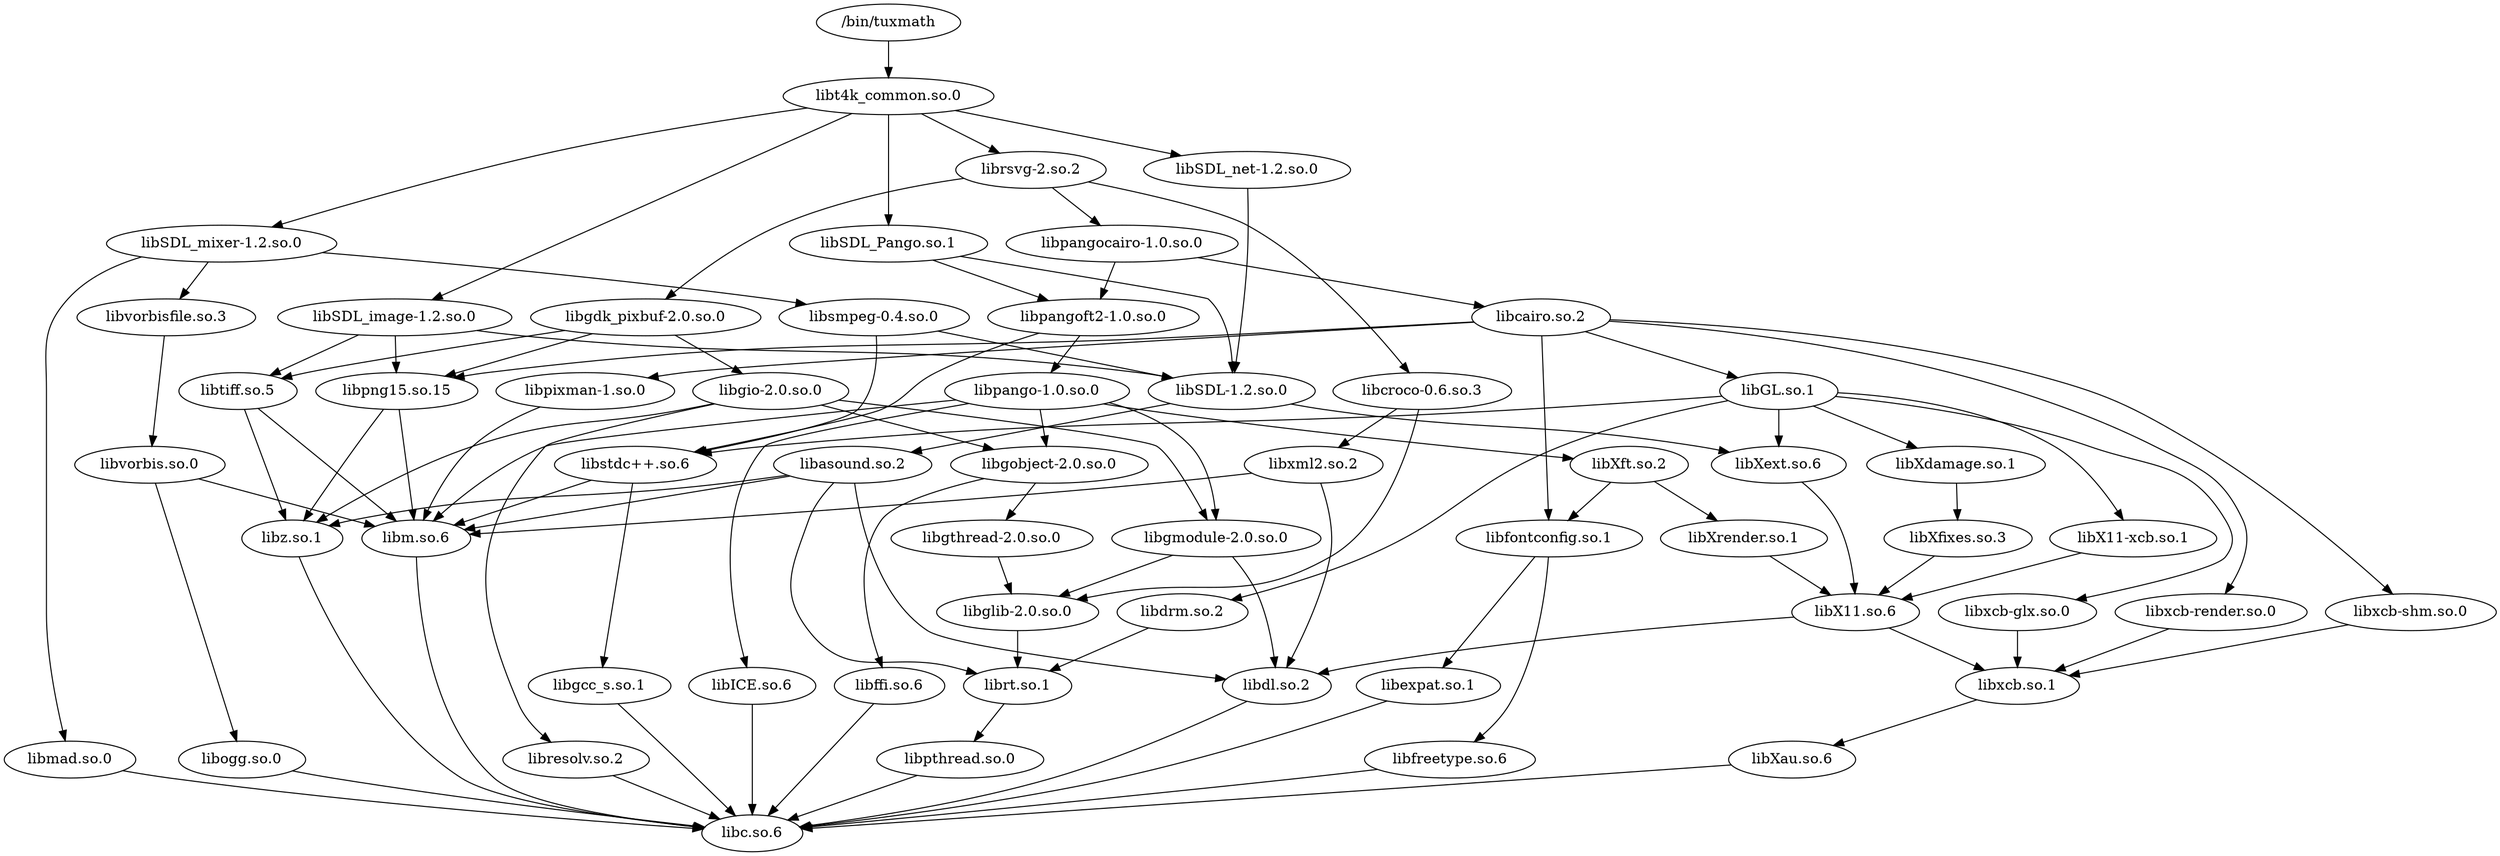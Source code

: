 digraph G {
	graph [layout=dot];
	_bin_tuxmath	 [label="/bin/tuxmath"];
	libt4k_common_so_0	 [label="libt4k_common.so.0"];
	_bin_tuxmath -> libt4k_common_so_0;
	librt_so_1	 [label="librt.so.1"];
	libpthread_so_0	 [label="libpthread.so.0"];
	librt_so_1 -> libpthread_so_0;
	libdl_so_2	 [label="libdl.so.2"];
	libc_so_6	 [label="libc.so.6"];
	libdl_so_2 -> libc_so_6;
	libpthread_so_0 -> libc_so_6;
	libm_so_6	 [label="libm.so.6"];
	libm_so_6 -> libc_so_6;
	libSDL_1_2_so_0	 [label="libSDL-1.2.so.0"];
	libXext_so_6	 [label="libXext.so.6"];
	libSDL_1_2_so_0 -> libXext_so_6;
	libasound_so_2	 [label="libasound.so.2"];
	libSDL_1_2_so_0 -> libasound_so_2;
	libSDL_image_1_2_so_0	 [label="libSDL_image-1.2.so.0"];
	libtiff_so_5	 [label="libtiff.so.5"];
	libSDL_image_1_2_so_0 -> libtiff_so_5;
	libpng15_so_15	 [label="libpng15.so.15"];
	libSDL_image_1_2_so_0 -> libpng15_so_15;
	libSDL_image_1_2_so_0 -> libSDL_1_2_so_0;
	libSDL_mixer_1_2_so_0	 [label="libSDL_mixer-1.2.so.0"];
	libvorbisfile_so_3	 [label="libvorbisfile.so.3"];
	libSDL_mixer_1_2_so_0 -> libvorbisfile_so_3;
	libsmpeg_0_4_so_0	 [label="libsmpeg-0.4.so.0"];
	libSDL_mixer_1_2_so_0 -> libsmpeg_0_4_so_0;
	libmad_so_0	 [label="libmad.so.0"];
	libSDL_mixer_1_2_so_0 -> libmad_so_0;
	librsvg_2_so_2	 [label="librsvg-2.so.2"];
	libgdk_pixbuf_2_0_so_0	 [label="libgdk_pixbuf-2.0.so.0"];
	librsvg_2_so_2 -> libgdk_pixbuf_2_0_so_0;
	libpangocairo_1_0_so_0	 [label="libpangocairo-1.0.so.0"];
	librsvg_2_so_2 -> libpangocairo_1_0_so_0;
	libcroco_0_6_so_3	 [label="libcroco-0.6.so.3"];
	librsvg_2_so_2 -> libcroco_0_6_so_3;
	libgio_2_0_so_0	 [label="libgio-2.0.so.0"];
	libgobject_2_0_so_0	 [label="libgobject-2.0.so.0"];
	libgio_2_0_so_0 -> libgobject_2_0_so_0;
	libgmodule_2_0_so_0	 [label="libgmodule-2.0.so.0"];
	libgio_2_0_so_0 -> libgmodule_2_0_so_0;
	libz_so_1	 [label="libz.so.1"];
	libgio_2_0_so_0 -> libz_so_1;
	libresolv_so_2	 [label="libresolv.so.2"];
	libgio_2_0_so_0 -> libresolv_so_2;
	libgdk_pixbuf_2_0_so_0 -> libtiff_so_5;
	libgdk_pixbuf_2_0_so_0 -> libgio_2_0_so_0;
	libgdk_pixbuf_2_0_so_0 -> libpng15_so_15;
	libcairo_so_2	 [label="libcairo.so.2"];
	libpixman_1_so_0	 [label="libpixman-1.so.0"];
	libcairo_so_2 -> libpixman_1_so_0;
	libfontconfig_so_1	 [label="libfontconfig.so.1"];
	libcairo_so_2 -> libfontconfig_so_1;
	libcairo_so_2 -> libpng15_so_15;
	libxcb_shm_so_0	 [label="libxcb-shm.so.0"];
	libcairo_so_2 -> libxcb_shm_so_0;
	libxcb_render_so_0	 [label="libxcb-render.so.0"];
	libcairo_so_2 -> libxcb_render_so_0;
	libGL_so_1	 [label="libGL.so.1"];
	libcairo_so_2 -> libGL_so_1;
	libgthread_2_0_so_0	 [label="libgthread-2.0.so.0"];
	libgobject_2_0_so_0 -> libgthread_2_0_so_0;
	libffi_so_6	 [label="libffi.so.6"];
	libgobject_2_0_so_0 -> libffi_so_6;
	libglib_2_0_so_0	 [label="libglib-2.0.so.0"];
	libglib_2_0_so_0 -> librt_so_1;
	libSDL_net_1_2_so_0	 [label="libSDL_net-1.2.so.0"];
	libSDL_net_1_2_so_0 -> libSDL_1_2_so_0;
	libxml2_so_2	 [label="libxml2.so.2"];
	libxml2_so_2 -> libdl_so_2;
	libxml2_so_2 -> libm_so_6;
	libt4k_common_so_0 -> libSDL_image_1_2_so_0;
	libt4k_common_so_0 -> libSDL_mixer_1_2_so_0;
	libSDL_Pango_so_1	 [label="libSDL_Pango.so.1"];
	libt4k_common_so_0 -> libSDL_Pango_so_1;
	libt4k_common_so_0 -> libSDL_net_1_2_so_0;
	libt4k_common_so_0 -> librsvg_2_so_2;
	libpangoft2_1_0_so_0	 [label="libpangoft2-1.0.so.0"];
	libSDL_Pango_so_1 -> libpangoft2_1_0_so_0;
	libSDL_Pango_so_1 -> libSDL_1_2_so_0;
	libpango_1_0_so_0	 [label="libpango-1.0.so.0"];
	libpango_1_0_so_0 -> libm_so_6;
	libICE_so_6	 [label="libICE.so.6"];
	libpango_1_0_so_0 -> libICE_so_6;
	libXft_so_2	 [label="libXft.so.2"];
	libpango_1_0_so_0 -> libXft_so_2;
	libpango_1_0_so_0 -> libgmodule_2_0_so_0;
	libpango_1_0_so_0 -> libgobject_2_0_so_0;
	libX11_so_6	 [label="libX11.so.6"];
	libXext_so_6 -> libX11_so_6;
	libxcb_so_1	 [label="libxcb.so.1"];
	libX11_so_6 -> libxcb_so_1;
	libX11_so_6 -> libdl_so_2;
	libXau_so_6	 [label="libXau.so.6"];
	libxcb_so_1 -> libXau_so_6;
	libXau_so_6 -> libc_so_6;
	libasound_so_2 -> libz_so_1;
	libasound_so_2 -> libm_so_6;
	libasound_so_2 -> libdl_so_2;
	libasound_so_2 -> librt_so_1;
	libz_so_1 -> libc_so_6;
	libtiff_so_5 -> libz_so_1;
	libtiff_so_5 -> libm_so_6;
	libpng15_so_15 -> libz_so_1;
	libpng15_so_15 -> libm_so_6;
	libvorbis_so_0	 [label="libvorbis.so.0"];
	libvorbisfile_so_3 -> libvorbis_so_0;
	libvorbis_so_0 -> libm_so_6;
	libogg_so_0	 [label="libogg.so.0"];
	libvorbis_so_0 -> libogg_so_0;
	libogg_so_0 -> libc_so_6;
	libsmpeg_0_4_so_0 -> libSDL_1_2_so_0;
	libstdc___so_6	 [label="libstdc++.so.6"];
	libsmpeg_0_4_so_0 -> libstdc___so_6;
	libstdc___so_6 -> libm_so_6;
	libgcc_s_so_1	 [label="libgcc_s.so.1"];
	libstdc___so_6 -> libgcc_s_so_1;
	libmad_so_0 -> libc_so_6;
	libresolv_so_2 -> libc_so_6;
	libpangocairo_1_0_so_0 -> libcairo_so_2;
	libpangocairo_1_0_so_0 -> libpangoft2_1_0_so_0;
	libpangoft2_1_0_so_0 -> libstdc___so_6;
	libpangoft2_1_0_so_0 -> libpango_1_0_so_0;
	libgmodule_2_0_so_0 -> libdl_so_2;
	libgmodule_2_0_so_0 -> libglib_2_0_so_0;
	libgthread_2_0_so_0 -> libglib_2_0_so_0;
	libffi_so_6 -> libc_so_6;
	libXdamage_so_1	 [label="libXdamage.so.1"];
	libXfixes_so_3	 [label="libXfixes.so.3"];
	libXdamage_so_1 -> libXfixes_so_3;
	libdrm_so_2	 [label="libdrm.so.2"];
	libdrm_so_2 -> librt_so_1;
	libXfixes_so_3 -> libX11_so_6;
	libpixman_1_so_0 -> libm_so_6;
	libfreetype_so_6	 [label="libfreetype.so.6"];
	libfontconfig_so_1 -> libfreetype_so_6;
	libexpat_so_1	 [label="libexpat.so.1"];
	libfontconfig_so_1 -> libexpat_so_1;
	libexpat_so_1 -> libc_so_6;
	libfreetype_so_6 -> libc_so_6;
	libxcb_shm_so_0 -> libxcb_so_1;
	libX11_xcb_so_1	 [label="libX11-xcb.so.1"];
	libX11_xcb_so_1 -> libX11_so_6;
	libxcb_render_so_0 -> libxcb_so_1;
	libGL_so_1 -> libXext_so_6;
	libGL_so_1 -> libXdamage_so_1;
	libGL_so_1 -> libX11_xcb_so_1;
	libxcb_glx_so_0	 [label="libxcb-glx.so.0"];
	libGL_so_1 -> libxcb_glx_so_0;
	libGL_so_1 -> libdrm_so_2;
	libGL_so_1 -> libstdc___so_6;
	libcroco_0_6_so_3 -> libglib_2_0_so_0;
	libcroco_0_6_so_3 -> libxml2_so_2;
	libICE_so_6 -> libc_so_6;
	libXft_so_2 -> libfontconfig_so_1;
	libXrender_so_1	 [label="libXrender.so.1"];
	libXft_so_2 -> libXrender_so_1;
	libXrender_so_1 -> libX11_so_6;
	libgcc_s_so_1 -> libc_so_6;
	libxcb_glx_so_0 -> libxcb_so_1;
}
